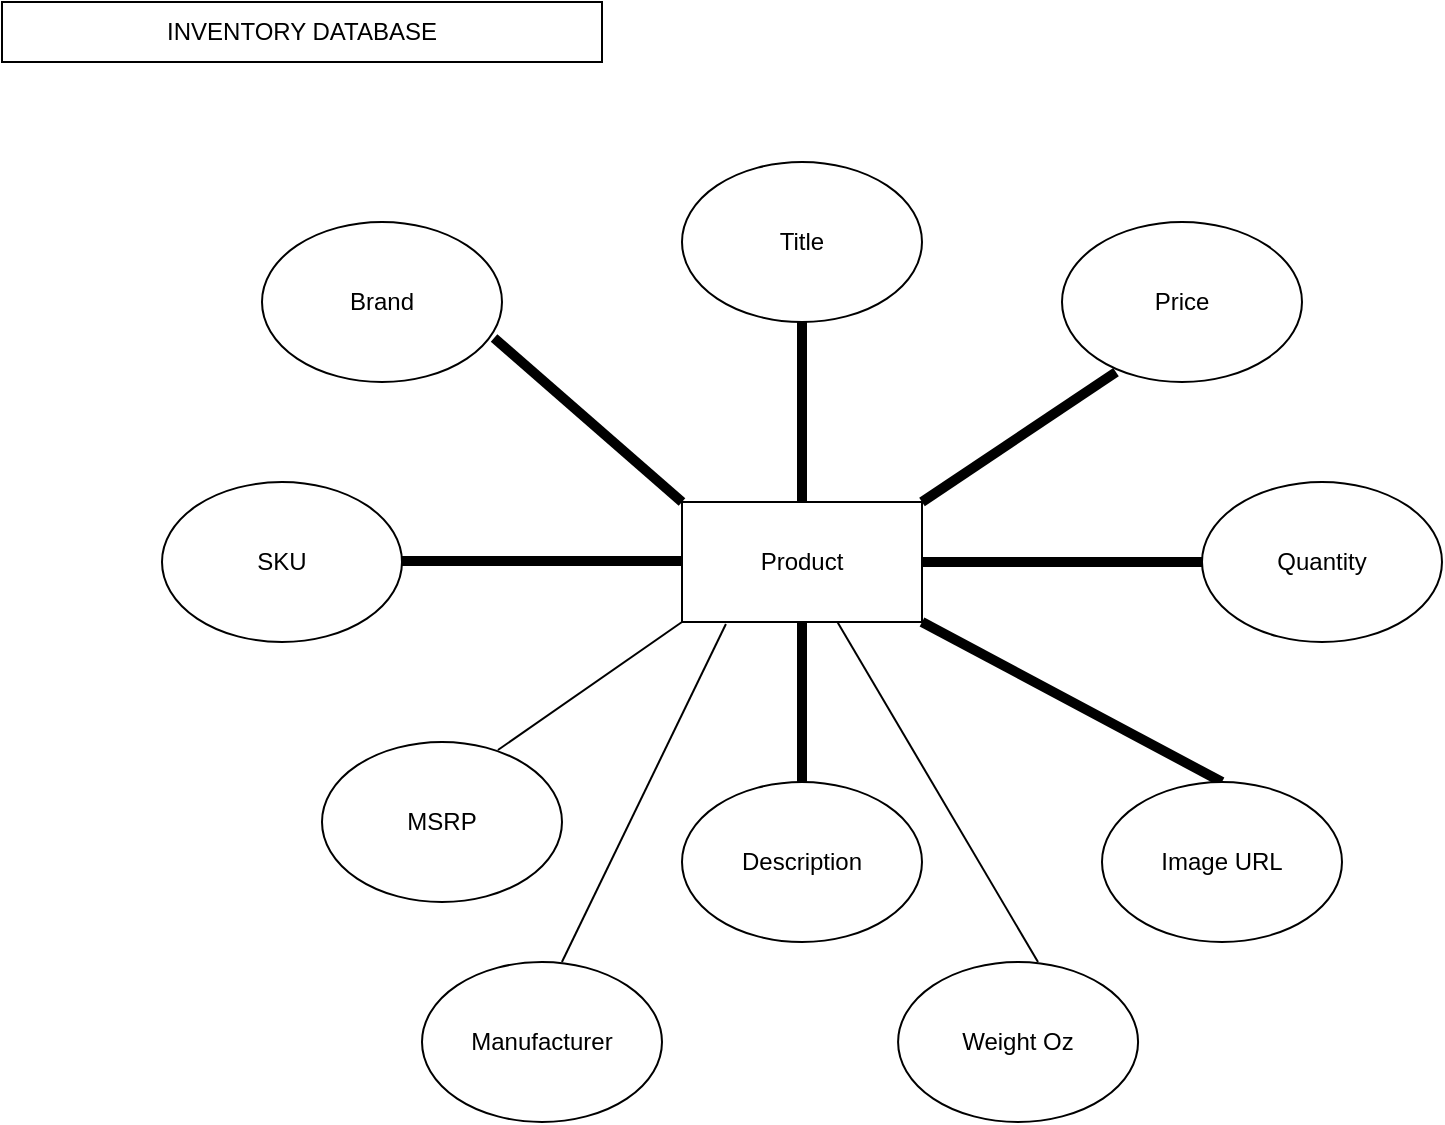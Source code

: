 <mxfile>
    <diagram id="NiFns6o7yBHpdb6iBnD-" name="Page-1">
        <mxGraphModel dx="1371" dy="710" grid="1" gridSize="10" guides="1" tooltips="1" connect="1" arrows="1" fold="1" page="1" pageScale="1" pageWidth="850" pageHeight="1100" math="0" shadow="0">
            <root>
                <mxCell id="0"/>
                <mxCell id="1" parent="0"/>
                <mxCell id="3" value="Product" style="rounded=0;whiteSpace=wrap;html=1;" parent="1" vertex="1">
                    <mxGeometry x="340" y="250" width="120" height="60" as="geometry"/>
                </mxCell>
                <mxCell id="13" value="Title" style="ellipse;whiteSpace=wrap;html=1;" vertex="1" parent="1">
                    <mxGeometry x="340" y="80" width="120" height="80" as="geometry"/>
                </mxCell>
                <mxCell id="14" value="SKU" style="ellipse;whiteSpace=wrap;html=1;" vertex="1" parent="1">
                    <mxGeometry x="80" y="240" width="120" height="80" as="geometry"/>
                </mxCell>
                <mxCell id="15" value="Description" style="ellipse;whiteSpace=wrap;html=1;" vertex="1" parent="1">
                    <mxGeometry x="340" y="390" width="120" height="80" as="geometry"/>
                </mxCell>
                <mxCell id="16" value="Quantity" style="ellipse;whiteSpace=wrap;html=1;" vertex="1" parent="1">
                    <mxGeometry x="600" y="240" width="120" height="80" as="geometry"/>
                </mxCell>
                <mxCell id="17" value="" style="endArrow=none;html=1;entryX=0;entryY=0.5;entryDx=0;entryDy=0;exitX=1;exitY=0.5;exitDx=0;exitDy=0;strokeWidth=5;" edge="1" parent="1" source="3" target="16">
                    <mxGeometry width="50" height="50" relative="1" as="geometry">
                        <mxPoint x="500" y="290" as="sourcePoint"/>
                        <mxPoint x="550" y="240" as="targetPoint"/>
                    </mxGeometry>
                </mxCell>
                <mxCell id="18" value="" style="endArrow=none;html=1;exitX=0.5;exitY=1;exitDx=0;exitDy=0;strokeWidth=5;entryX=0.5;entryY=0;entryDx=0;entryDy=0;" edge="1" parent="1" source="3" target="15">
                    <mxGeometry width="50" height="50" relative="1" as="geometry">
                        <mxPoint x="440" y="360" as="sourcePoint"/>
                        <mxPoint x="400" y="410" as="targetPoint"/>
                    </mxGeometry>
                </mxCell>
                <mxCell id="19" value="" style="endArrow=none;html=1;entryX=0.5;entryY=1;entryDx=0;entryDy=0;exitX=0.5;exitY=0;exitDx=0;exitDy=0;strokeWidth=5;" edge="1" parent="1" source="3" target="13">
                    <mxGeometry width="50" height="50" relative="1" as="geometry">
                        <mxPoint x="520" y="410" as="sourcePoint"/>
                        <mxPoint x="660" y="410" as="targetPoint"/>
                    </mxGeometry>
                </mxCell>
                <mxCell id="20" value="" style="endArrow=none;html=1;entryX=0;entryY=0.5;entryDx=0;entryDy=0;exitX=1;exitY=0.5;exitDx=0;exitDy=0;strokeWidth=5;" edge="1" parent="1">
                    <mxGeometry width="50" height="50" relative="1" as="geometry">
                        <mxPoint x="200" y="279.5" as="sourcePoint"/>
                        <mxPoint x="340" y="279.5" as="targetPoint"/>
                    </mxGeometry>
                </mxCell>
                <mxCell id="21" value="Brand" style="ellipse;whiteSpace=wrap;html=1;" vertex="1" parent="1">
                    <mxGeometry x="130" y="110" width="120" height="80" as="geometry"/>
                </mxCell>
                <mxCell id="23" value="" style="endArrow=none;html=1;strokeWidth=5;entryX=0.967;entryY=0.725;entryDx=0;entryDy=0;entryPerimeter=0;exitX=0;exitY=0;exitDx=0;exitDy=0;" edge="1" parent="1" source="3" target="21">
                    <mxGeometry width="50" height="50" relative="1" as="geometry">
                        <mxPoint x="500" y="290" as="sourcePoint"/>
                        <mxPoint x="550" y="240" as="targetPoint"/>
                    </mxGeometry>
                </mxCell>
                <mxCell id="24" value="Price" style="ellipse;whiteSpace=wrap;html=1;" vertex="1" parent="1">
                    <mxGeometry x="530" y="110" width="120" height="80" as="geometry"/>
                </mxCell>
                <mxCell id="25" value="" style="endArrow=none;html=1;entryX=0.225;entryY=0.938;entryDx=0;entryDy=0;exitX=1;exitY=0.5;exitDx=0;exitDy=0;strokeWidth=5;entryPerimeter=0;" edge="1" parent="1" target="24">
                    <mxGeometry width="50" height="50" relative="1" as="geometry">
                        <mxPoint x="460" y="250" as="sourcePoint"/>
                        <mxPoint x="600" y="250" as="targetPoint"/>
                    </mxGeometry>
                </mxCell>
                <mxCell id="26" value="" style="endArrow=none;html=1;strokeWidth=1;exitX=0;exitY=0;exitDx=0;exitDy=0;entryX=0.733;entryY=0.05;entryDx=0;entryDy=0;entryPerimeter=0;" edge="1" parent="1" target="27">
                    <mxGeometry width="50" height="50" relative="1" as="geometry">
                        <mxPoint x="340" y="310" as="sourcePoint"/>
                        <mxPoint x="270" y="390" as="targetPoint"/>
                    </mxGeometry>
                </mxCell>
                <mxCell id="27" value="MSRP" style="ellipse;whiteSpace=wrap;html=1;" vertex="1" parent="1">
                    <mxGeometry x="160" y="370" width="120" height="80" as="geometry"/>
                </mxCell>
                <mxCell id="28" value="" style="endArrow=none;html=1;strokeWidth=5;exitX=1;exitY=1;exitDx=0;exitDy=0;entryX=0.5;entryY=0;entryDx=0;entryDy=0;" edge="1" parent="1" target="29" source="3">
                    <mxGeometry width="50" height="50" relative="1" as="geometry">
                        <mxPoint x="720" y="330" as="sourcePoint"/>
                        <mxPoint x="650" y="410" as="targetPoint"/>
                    </mxGeometry>
                </mxCell>
                <mxCell id="29" value="Image URL" style="ellipse;whiteSpace=wrap;html=1;" vertex="1" parent="1">
                    <mxGeometry x="550" y="390" width="120" height="80" as="geometry"/>
                </mxCell>
                <mxCell id="30" value="INVENTORY DATABASE" style="whiteSpace=wrap;html=1;" vertex="1" parent="1">
                    <mxGeometry width="300" height="30" as="geometry"/>
                </mxCell>
                <mxCell id="31" value="" style="endArrow=none;html=1;strokeWidth=1;exitX=0.183;exitY=1.017;exitDx=0;exitDy=0;entryX=0.583;entryY=0;entryDx=0;entryDy=0;entryPerimeter=0;exitPerimeter=0;" edge="1" parent="1" target="32" source="3">
                    <mxGeometry width="50" height="50" relative="1" as="geometry">
                        <mxPoint x="370" y="420" as="sourcePoint"/>
                        <mxPoint x="300" y="500" as="targetPoint"/>
                    </mxGeometry>
                </mxCell>
                <mxCell id="32" value="Manufacturer" style="ellipse;whiteSpace=wrap;html=1;" vertex="1" parent="1">
                    <mxGeometry x="210" y="480" width="120" height="80" as="geometry"/>
                </mxCell>
                <mxCell id="33" value="" style="endArrow=none;html=1;strokeWidth=1;entryX=0.583;entryY=0;entryDx=0;entryDy=0;entryPerimeter=0;" edge="1" parent="1" target="34" source="3">
                    <mxGeometry width="50" height="50" relative="1" as="geometry">
                        <mxPoint x="600" y="311.02" as="sourcePoint"/>
                        <mxPoint x="538.04" y="500" as="targetPoint"/>
                    </mxGeometry>
                </mxCell>
                <mxCell id="34" value="Weight Oz" style="ellipse;whiteSpace=wrap;html=1;" vertex="1" parent="1">
                    <mxGeometry x="448.04" y="480" width="120" height="80" as="geometry"/>
                </mxCell>
            </root>
        </mxGraphModel>
    </diagram>
</mxfile>